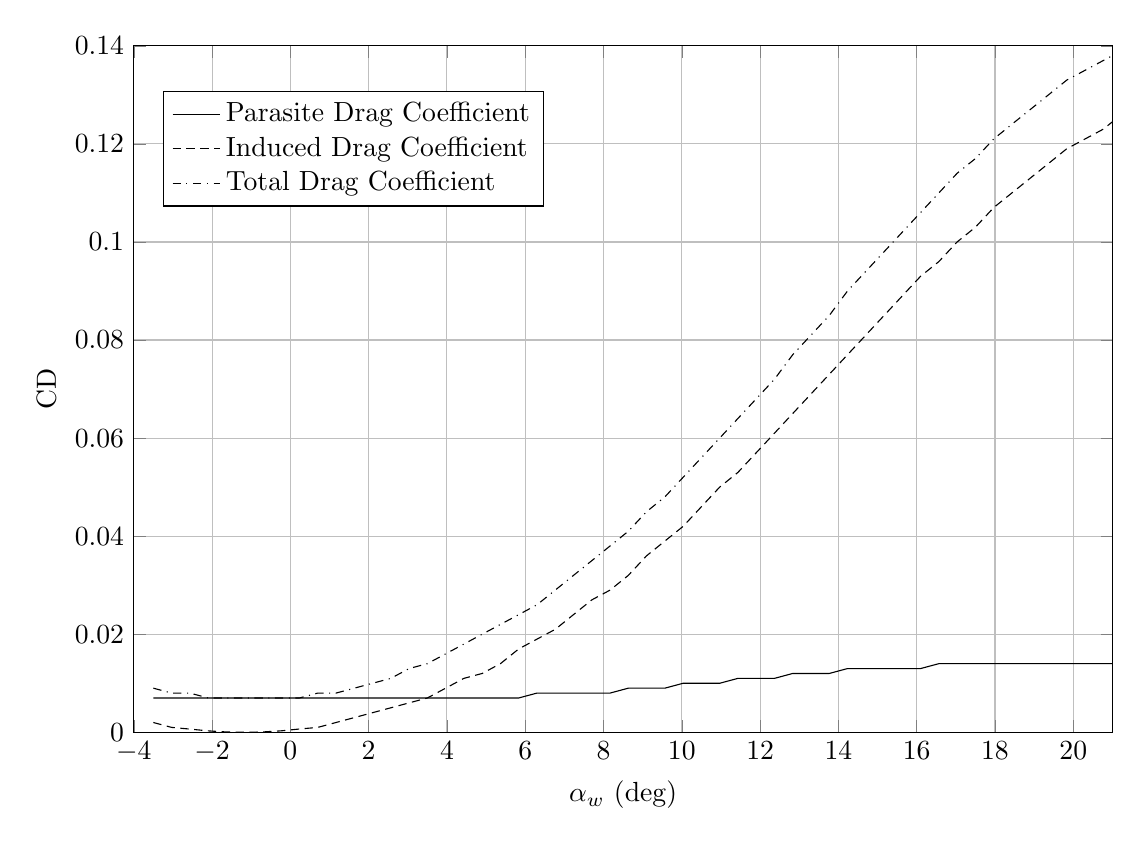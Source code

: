 %Total Drag coefficient vs Alpha Wing for WING 
\begin{tikzpicture}


\begin{axis}[
width=14.01cm,
height=10.3cm,
scaled ticks=false, tick label style={/pgf/number format/fixed},
xmin=-4,
xmax=21,
xlabel={$\alpha_{w}$ (deg)},
xmajorgrids,
ymin=0,
ymax=0.14,
ylabel={CD},
ymajorgrids,
legend style={at={(0.03,0.85)},anchor=west,draw=black,fill=white,legend cell align=left},
legend entries = {Parasite Drag Coefficient\\Induced Drag Coefficient\\Total Drag Coefficient\\}
]

\addplot [
color=black,
solid
]
table[row sep=crcr]{
-3.5	0.007\\
-3.033	0.007\\
-2.567	0.007\\
-2.1	0.007\\
-1.633	0.007\\
-1.167	0.007\\
-0.7	0.007\\
-0.233	0.007\\
0.233	0.007\\
0.7	0.007\\
1.167	0.007\\
1.633	0.007\\
2.1	0.007\\
2.567	0.007\\
3.033	0.007\\
3.5	0.007\\
3.967	0.007\\
4.433	0.007\\
4.9	0.007\\
5.367	0.007\\
5.833	0.007\\
6.3	0.008\\
6.767	0.008\\
7.233	0.008\\
7.7	0.008\\
8.167	0.008\\
8.633	0.009\\
9.1	0.009\\
9.567	0.009\\
10.033	0.01\\
10.5	0.01\\
10.967	0.01\\
11.433	0.011\\
11.9	0.011\\
12.367	0.011\\
12.833	0.012\\
13.3	0.012\\
13.767	0.012\\
14.233	0.013\\
14.7	0.013\\
15.167	0.013\\
15.633	0.013\\
16.1	0.013\\
16.567	0.014\\
17.033	0.014\\
17.5	0.014\\
17.967	0.014\\
18.433	0.014\\
18.9	0.014\\
19.367	0.014\\
19.833	0.014\\
20.3	0.014\\
20.767	0.014\\
21.233	0.014\\
21.7	0.014\\
22.167	0.014\\
22.633	0.013\\
23.1	0.013\\
23.567	0.013\\
24.033	0.013\\
24.5	0.012\\
};

\addplot [
color=black,
densely dashed
]
table[row sep=crcr]{
-3.5	0.002\\
-3.033	0.001\\
-2.567	6.57E-4\\
-2.1	2.903E-4\\
-1.633	7.131E-5\\
-1.167	9.983E-8\\
-0.7	7.667E-5\\
-0.233	3.01E-4\\
0.233	6.73E-4\\
0.7	0.001\\
1.167	0.002\\
1.633	0.003\\
2.1	0.004\\
2.567	0.005\\
3.033	0.006\\
3.5	0.007\\
3.967	0.009\\
4.433	0.011\\
4.9	0.012\\
5.367	0.014\\
5.833	0.017\\
6.3	0.019\\
6.767	0.021\\
7.233	0.024\\
7.7	0.027\\
8.167	0.029\\
8.633	0.032\\
9.1	0.036\\
9.567	0.039\\
10.033	0.042\\
10.5	0.046\\
10.967	0.05\\
11.433	0.053\\
11.9	0.057\\
12.367	0.061\\
12.833	0.065\\
13.3	0.069\\
13.767	0.073\\
14.233	0.077\\
14.7	0.081\\
15.167	0.085\\
15.633	0.089\\
16.1	0.093\\
16.567	0.096\\
17.033	0.1\\
17.5	0.103\\
17.967	0.107\\
18.433	0.11\\
18.9	0.113\\
19.367	0.116\\
19.833	0.119\\
20.3	0.121\\
20.767	0.123\\
21.233	0.126\\
21.7	0.127\\
22.167	0.129\\
22.633	0.13\\
23.1	0.131\\
23.567	0.132\\
24.033	0.133\\
24.5	0.133\\
};

\addplot [
color=black,
dashdotted
]
table[row sep=crcr]{
-3.5	0.009\\
-3.033	0.008\\
-2.567	0.008\\
-2.1	0.007\\
-1.633	0.007\\
-1.167	0.007\\
-0.7	0.007\\
-0.233	0.007\\
0.233	0.007\\
0.7	0.008\\
1.167	0.008\\
1.633	0.009\\
2.1	0.01\\
2.567	0.011\\
3.033	0.013\\
3.5	0.014\\
3.967	0.016\\
4.433	0.018\\
4.9	0.02\\
5.367	0.022\\
5.833	0.024\\
6.3	0.026\\
6.767	0.029\\
7.233	0.032\\
7.7	0.035\\
8.167	0.038\\
8.633	0.041\\
9.1	0.045\\
9.567	0.048\\
10.033	0.052\\
10.5	0.056\\
10.967	0.06\\
11.433	0.064\\
11.9	0.068\\
12.367	0.072\\
12.833	0.077\\
13.3	0.081\\
13.767	0.085\\
14.233	0.09\\
14.7	0.094\\
15.167	0.098\\
15.633	0.102\\
16.1	0.106\\
16.567	0.11\\
17.033	0.114\\
17.5	0.117\\
17.967	0.121\\
18.433	0.124\\
18.9	0.127\\
19.367	0.13\\
19.833	0.133\\
20.3	0.135\\
20.767	0.137\\
21.233	0.139\\
21.7	0.141\\
22.167	0.143\\
22.633	0.144\\
23.1	0.145\\
23.567	0.145\\
24.033	0.145\\
24.5	0.145\\
};
\end{axis}
\end{tikzpicture}%